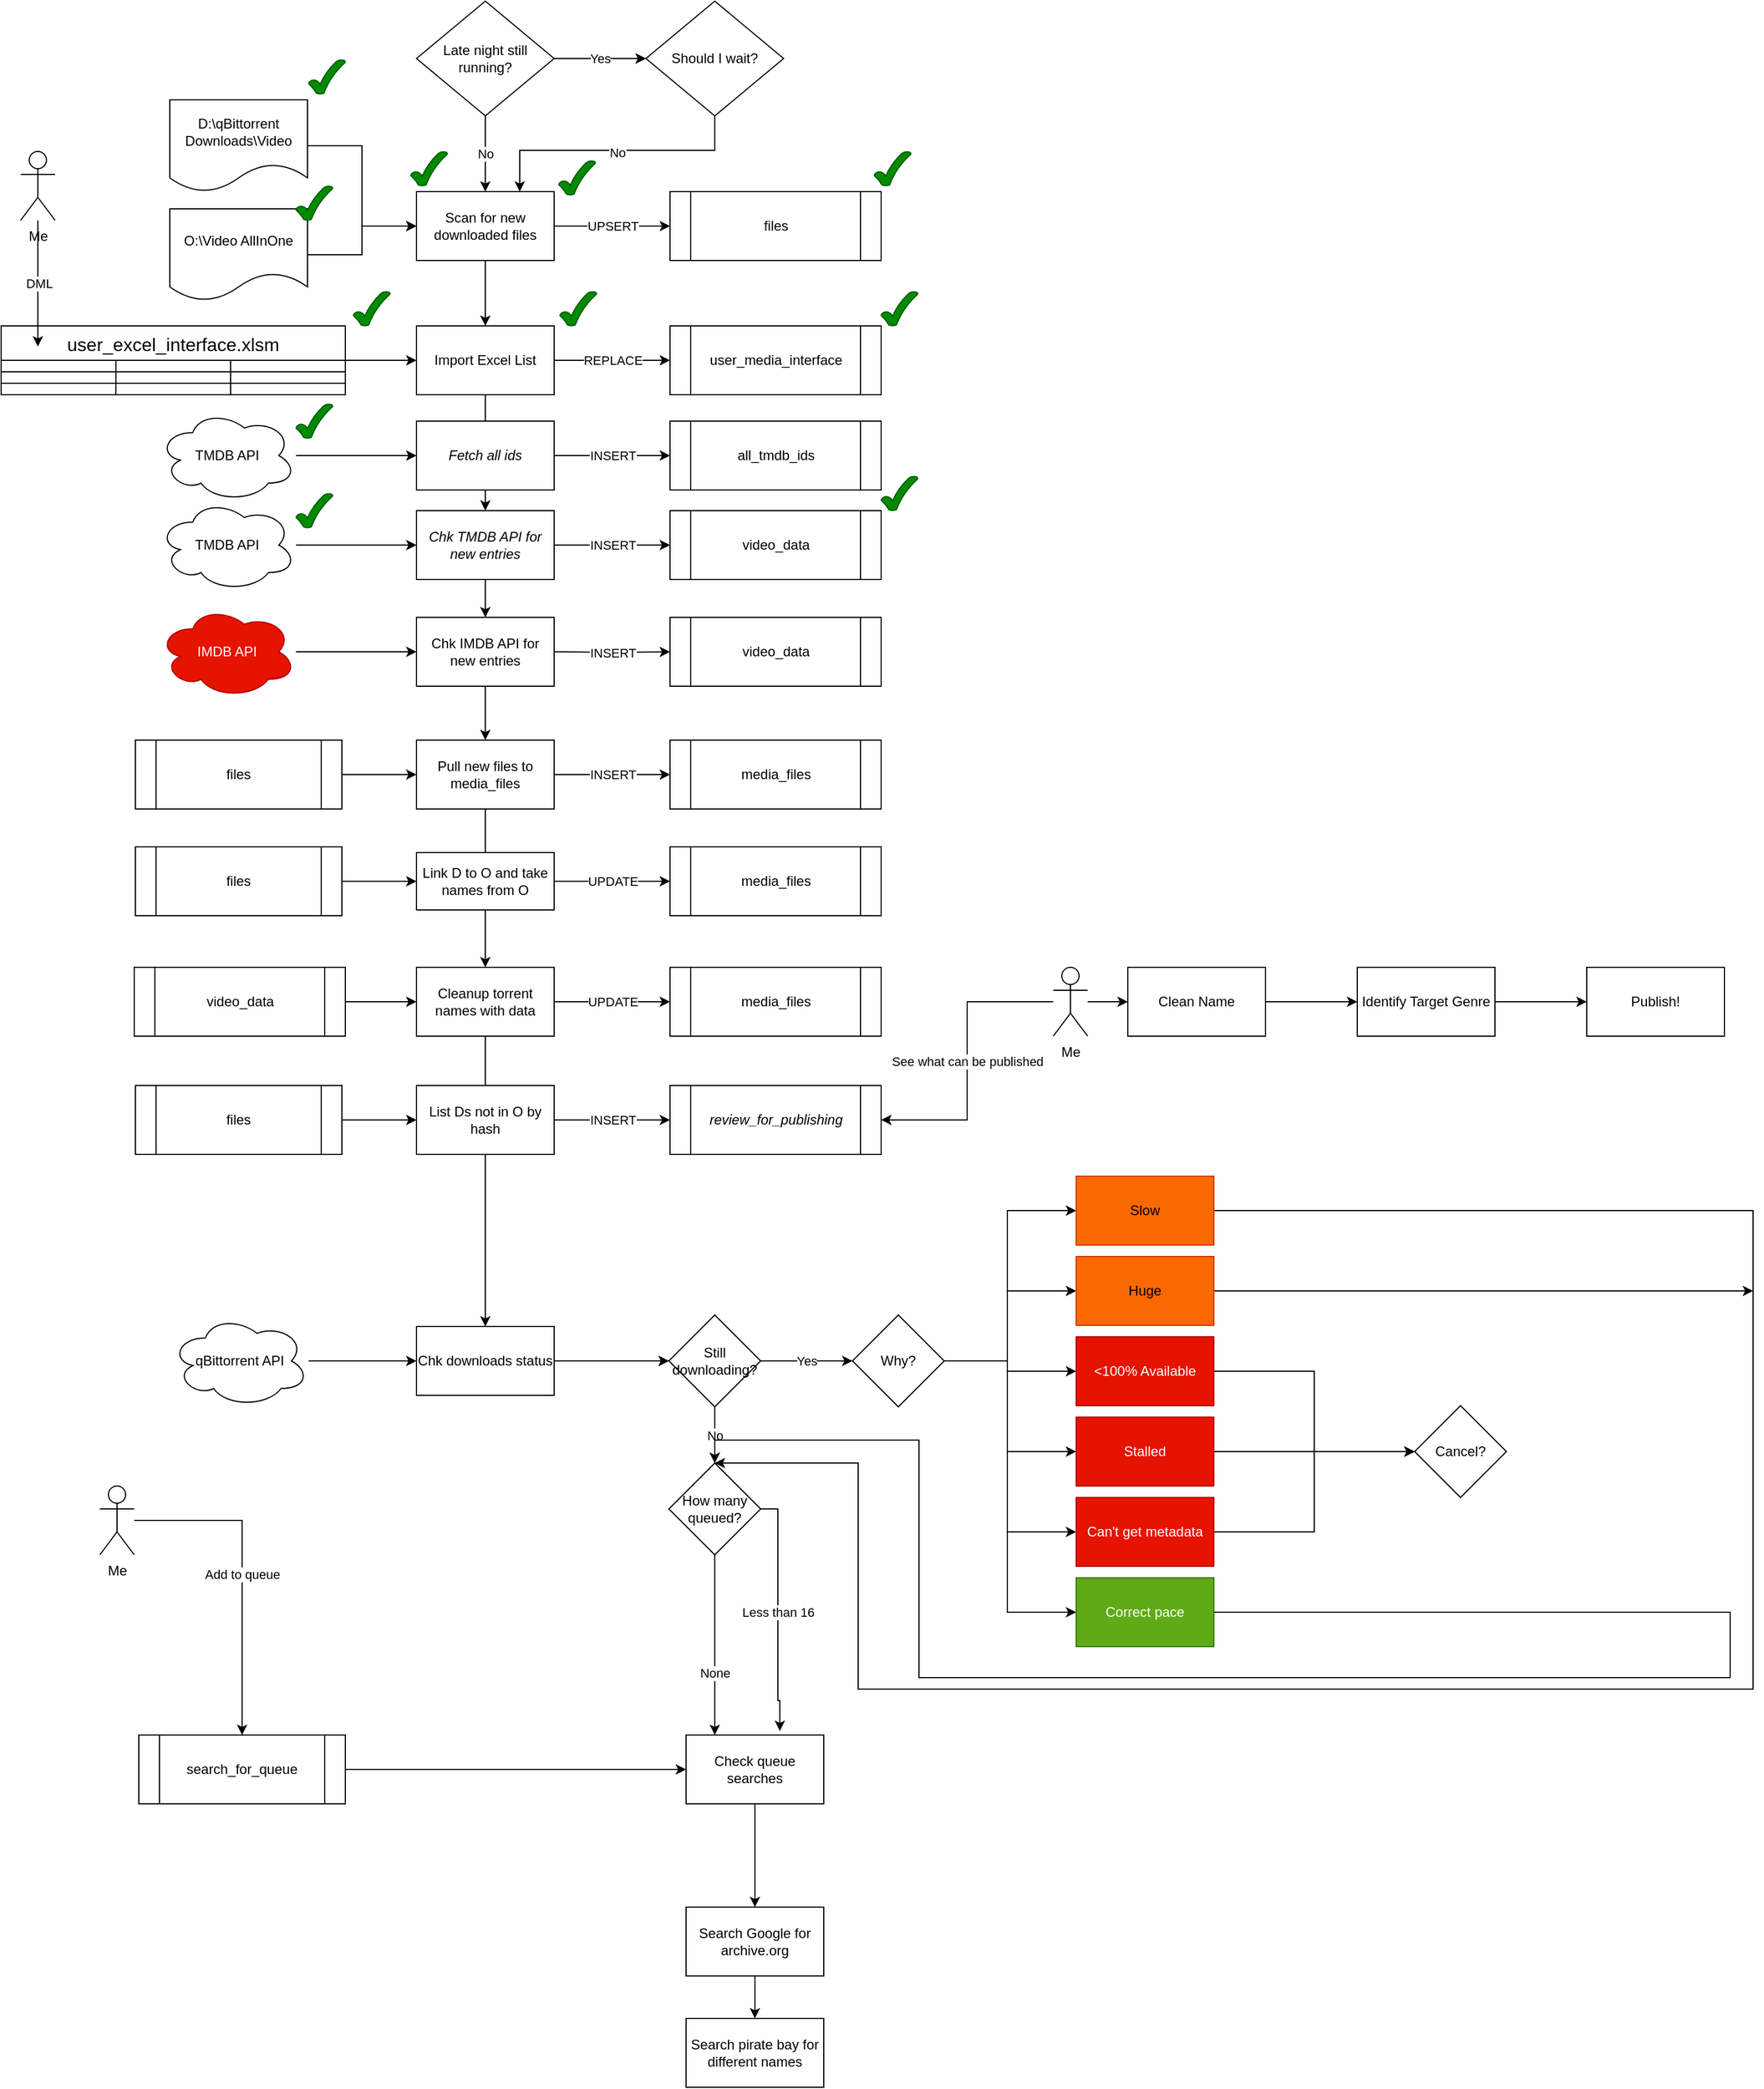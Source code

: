 <mxfile version="22.1.2" type="device" pages="3">
  <diagram id="vQOAEvg_pV3OeTKu6UQo" name="Early Morning">
    <mxGraphModel dx="1871" dy="1089" grid="1" gridSize="10" guides="1" tooltips="1" connect="1" arrows="1" fold="1" page="1" pageScale="1" pageWidth="850" pageHeight="1100" math="0" shadow="0">
      <root>
        <mxCell id="0" />
        <mxCell id="1" parent="0" />
        <mxCell id="pRlnWTaC3h9rh6URU6XM-3" value="" style="edgeStyle=orthogonalEdgeStyle;rounded=0;orthogonalLoop=1;jettySize=auto;html=1;" parent="1" source="pRlnWTaC3h9rh6URU6XM-1" target="pRlnWTaC3h9rh6URU6XM-2" edge="1">
          <mxGeometry relative="1" as="geometry" />
        </mxCell>
        <mxCell id="pRlnWTaC3h9rh6URU6XM-4" value="Yes" style="edgeStyle=orthogonalEdgeStyle;rounded=0;orthogonalLoop=1;jettySize=auto;html=1;" parent="1" source="pRlnWTaC3h9rh6URU6XM-1" target="pRlnWTaC3h9rh6URU6XM-2" edge="1">
          <mxGeometry relative="1" as="geometry" />
        </mxCell>
        <mxCell id="pRlnWTaC3h9rh6URU6XM-6" value="No" style="edgeStyle=orthogonalEdgeStyle;rounded=0;orthogonalLoop=1;jettySize=auto;html=1;" parent="1" source="pRlnWTaC3h9rh6URU6XM-1" target="pRlnWTaC3h9rh6URU6XM-5" edge="1">
          <mxGeometry relative="1" as="geometry" />
        </mxCell>
        <mxCell id="pRlnWTaC3h9rh6URU6XM-1" value="Late night still running?" style="rhombus;whiteSpace=wrap;html=1;" parent="1" vertex="1">
          <mxGeometry x="365" y="19" width="120" height="100" as="geometry" />
        </mxCell>
        <mxCell id="pRlnWTaC3h9rh6URU6XM-7" style="edgeStyle=orthogonalEdgeStyle;rounded=0;orthogonalLoop=1;jettySize=auto;html=1;exitX=0.5;exitY=1;exitDx=0;exitDy=0;entryX=0.75;entryY=0;entryDx=0;entryDy=0;" parent="1" source="pRlnWTaC3h9rh6URU6XM-2" target="pRlnWTaC3h9rh6URU6XM-5" edge="1">
          <mxGeometry relative="1" as="geometry">
            <mxPoint x="625" y="69" as="sourcePoint" />
            <mxPoint x="450" y="209" as="targetPoint" />
            <Array as="points">
              <mxPoint x="625" y="149" />
              <mxPoint x="455" y="149" />
            </Array>
          </mxGeometry>
        </mxCell>
        <mxCell id="pRlnWTaC3h9rh6URU6XM-8" value="No" style="edgeLabel;html=1;align=center;verticalAlign=middle;resizable=0;points=[];" parent="pRlnWTaC3h9rh6URU6XM-7" vertex="1" connectable="0">
          <mxGeometry x="-0.021" y="2" relative="1" as="geometry">
            <mxPoint as="offset" />
          </mxGeometry>
        </mxCell>
        <mxCell id="pRlnWTaC3h9rh6URU6XM-2" value="Should I wait?" style="rhombus;whiteSpace=wrap;html=1;" parent="1" vertex="1">
          <mxGeometry x="565" y="19" width="120" height="100" as="geometry" />
        </mxCell>
        <mxCell id="pRlnWTaC3h9rh6URU6XM-10" value="" style="edgeStyle=orthogonalEdgeStyle;rounded=0;orthogonalLoop=1;jettySize=auto;html=1;" parent="1" source="pRlnWTaC3h9rh6URU6XM-5" target="pRlnWTaC3h9rh6URU6XM-9" edge="1">
          <mxGeometry relative="1" as="geometry" />
        </mxCell>
        <mxCell id="pRlnWTaC3h9rh6URU6XM-12" value="UPSERT" style="edgeStyle=orthogonalEdgeStyle;rounded=0;orthogonalLoop=1;jettySize=auto;html=1;" parent="1" source="pRlnWTaC3h9rh6URU6XM-5" target="pRlnWTaC3h9rh6URU6XM-11" edge="1">
          <mxGeometry relative="1" as="geometry" />
        </mxCell>
        <mxCell id="pRlnWTaC3h9rh6URU6XM-5" value="Scan for new downloaded files" style="whiteSpace=wrap;html=1;" parent="1" vertex="1">
          <mxGeometry x="365" y="185" width="120" height="60" as="geometry" />
        </mxCell>
        <mxCell id="pRlnWTaC3h9rh6URU6XM-29" value="REPLACE" style="edgeStyle=orthogonalEdgeStyle;rounded=0;orthogonalLoop=1;jettySize=auto;html=1;entryX=0;entryY=0.5;entryDx=0;entryDy=0;" parent="1" source="pRlnWTaC3h9rh6URU6XM-9" target="pRlnWTaC3h9rh6URU6XM-28" edge="1">
          <mxGeometry x="0.01" relative="1" as="geometry">
            <mxPoint as="offset" />
          </mxGeometry>
        </mxCell>
        <mxCell id="hpwI5k3Sn_ClI1EV7RGM-8" value="" style="edgeStyle=orthogonalEdgeStyle;rounded=0;orthogonalLoop=1;jettySize=auto;html=1;" edge="1" parent="1" source="pRlnWTaC3h9rh6URU6XM-9" target="hpwI5k3Sn_ClI1EV7RGM-7">
          <mxGeometry relative="1" as="geometry" />
        </mxCell>
        <mxCell id="pRlnWTaC3h9rh6URU6XM-9" value="Import Excel List" style="whiteSpace=wrap;html=1;" parent="1" vertex="1">
          <mxGeometry x="365" y="302" width="120" height="60" as="geometry" />
        </mxCell>
        <mxCell id="pRlnWTaC3h9rh6URU6XM-11" value="files" style="shape=process;whiteSpace=wrap;html=1;backgroundOutline=1;" parent="1" vertex="1">
          <mxGeometry x="586" y="185" width="184" height="60" as="geometry" />
        </mxCell>
        <mxCell id="pRlnWTaC3h9rh6URU6XM-27" style="edgeStyle=orthogonalEdgeStyle;rounded=0;orthogonalLoop=1;jettySize=auto;html=1;entryX=0;entryY=0.5;entryDx=0;entryDy=0;" parent="1" source="pRlnWTaC3h9rh6URU6XM-13" target="pRlnWTaC3h9rh6URU6XM-9" edge="1">
          <mxGeometry relative="1" as="geometry" />
        </mxCell>
        <mxCell id="pRlnWTaC3h9rh6URU6XM-13" value="user_excel_interface.xlsm" style="shape=table;startSize=30;container=1;collapsible=0;childLayout=tableLayout;strokeColor=default;fontSize=16;" parent="1" vertex="1">
          <mxGeometry x="3" y="302" width="300" height="60" as="geometry" />
        </mxCell>
        <mxCell id="pRlnWTaC3h9rh6URU6XM-14" value="" style="shape=tableRow;horizontal=0;startSize=0;swimlaneHead=0;swimlaneBody=0;strokeColor=inherit;top=0;left=0;bottom=0;right=0;collapsible=0;dropTarget=0;fillColor=none;points=[[0,0.5],[1,0.5]];portConstraint=eastwest;fontSize=16;" parent="pRlnWTaC3h9rh6URU6XM-13" vertex="1">
          <mxGeometry y="30" width="300" height="10" as="geometry" />
        </mxCell>
        <mxCell id="pRlnWTaC3h9rh6URU6XM-15" value="" style="shape=partialRectangle;html=1;whiteSpace=wrap;connectable=0;strokeColor=inherit;overflow=hidden;fillColor=none;top=0;left=0;bottom=0;right=0;pointerEvents=1;fontSize=16;" parent="pRlnWTaC3h9rh6URU6XM-14" vertex="1">
          <mxGeometry width="100" height="10" as="geometry">
            <mxRectangle width="100" height="10" as="alternateBounds" />
          </mxGeometry>
        </mxCell>
        <mxCell id="pRlnWTaC3h9rh6URU6XM-16" value="" style="shape=partialRectangle;html=1;whiteSpace=wrap;connectable=0;strokeColor=inherit;overflow=hidden;fillColor=none;top=0;left=0;bottom=0;right=0;pointerEvents=1;fontSize=16;" parent="pRlnWTaC3h9rh6URU6XM-14" vertex="1">
          <mxGeometry x="100" width="100" height="10" as="geometry">
            <mxRectangle width="100" height="10" as="alternateBounds" />
          </mxGeometry>
        </mxCell>
        <mxCell id="pRlnWTaC3h9rh6URU6XM-17" value="" style="shape=partialRectangle;html=1;whiteSpace=wrap;connectable=0;strokeColor=inherit;overflow=hidden;fillColor=none;top=0;left=0;bottom=0;right=0;pointerEvents=1;fontSize=16;" parent="pRlnWTaC3h9rh6URU6XM-14" vertex="1">
          <mxGeometry x="200" width="100" height="10" as="geometry">
            <mxRectangle width="100" height="10" as="alternateBounds" />
          </mxGeometry>
        </mxCell>
        <mxCell id="pRlnWTaC3h9rh6URU6XM-18" value="" style="shape=tableRow;horizontal=0;startSize=0;swimlaneHead=0;swimlaneBody=0;strokeColor=inherit;top=0;left=0;bottom=0;right=0;collapsible=0;dropTarget=0;fillColor=none;points=[[0,0.5],[1,0.5]];portConstraint=eastwest;fontSize=16;" parent="pRlnWTaC3h9rh6URU6XM-13" vertex="1">
          <mxGeometry y="40" width="300" height="10" as="geometry" />
        </mxCell>
        <mxCell id="pRlnWTaC3h9rh6URU6XM-19" value="" style="shape=partialRectangle;html=1;whiteSpace=wrap;connectable=0;strokeColor=inherit;overflow=hidden;fillColor=none;top=0;left=0;bottom=0;right=0;pointerEvents=1;fontSize=16;" parent="pRlnWTaC3h9rh6URU6XM-18" vertex="1">
          <mxGeometry width="100" height="10" as="geometry">
            <mxRectangle width="100" height="10" as="alternateBounds" />
          </mxGeometry>
        </mxCell>
        <mxCell id="pRlnWTaC3h9rh6URU6XM-20" value="" style="shape=partialRectangle;html=1;whiteSpace=wrap;connectable=0;strokeColor=inherit;overflow=hidden;fillColor=none;top=0;left=0;bottom=0;right=0;pointerEvents=1;fontSize=16;" parent="pRlnWTaC3h9rh6URU6XM-18" vertex="1">
          <mxGeometry x="100" width="100" height="10" as="geometry">
            <mxRectangle width="100" height="10" as="alternateBounds" />
          </mxGeometry>
        </mxCell>
        <mxCell id="pRlnWTaC3h9rh6URU6XM-21" value="" style="shape=partialRectangle;html=1;whiteSpace=wrap;connectable=0;strokeColor=inherit;overflow=hidden;fillColor=none;top=0;left=0;bottom=0;right=0;pointerEvents=1;fontSize=16;" parent="pRlnWTaC3h9rh6URU6XM-18" vertex="1">
          <mxGeometry x="200" width="100" height="10" as="geometry">
            <mxRectangle width="100" height="10" as="alternateBounds" />
          </mxGeometry>
        </mxCell>
        <mxCell id="pRlnWTaC3h9rh6URU6XM-22" value="" style="shape=tableRow;horizontal=0;startSize=0;swimlaneHead=0;swimlaneBody=0;strokeColor=inherit;top=0;left=0;bottom=0;right=0;collapsible=0;dropTarget=0;fillColor=none;points=[[0,0.5],[1,0.5]];portConstraint=eastwest;fontSize=16;" parent="pRlnWTaC3h9rh6URU6XM-13" vertex="1">
          <mxGeometry y="50" width="300" height="10" as="geometry" />
        </mxCell>
        <mxCell id="pRlnWTaC3h9rh6URU6XM-23" value="" style="shape=partialRectangle;html=1;whiteSpace=wrap;connectable=0;strokeColor=inherit;overflow=hidden;fillColor=none;top=0;left=0;bottom=0;right=0;pointerEvents=1;fontSize=16;" parent="pRlnWTaC3h9rh6URU6XM-22" vertex="1">
          <mxGeometry width="100" height="10" as="geometry">
            <mxRectangle width="100" height="10" as="alternateBounds" />
          </mxGeometry>
        </mxCell>
        <mxCell id="pRlnWTaC3h9rh6URU6XM-24" value="" style="shape=partialRectangle;html=1;whiteSpace=wrap;connectable=0;strokeColor=inherit;overflow=hidden;fillColor=none;top=0;left=0;bottom=0;right=0;pointerEvents=1;fontSize=16;" parent="pRlnWTaC3h9rh6URU6XM-22" vertex="1">
          <mxGeometry x="100" width="100" height="10" as="geometry">
            <mxRectangle width="100" height="10" as="alternateBounds" />
          </mxGeometry>
        </mxCell>
        <mxCell id="pRlnWTaC3h9rh6URU6XM-25" value="" style="shape=partialRectangle;html=1;whiteSpace=wrap;connectable=0;strokeColor=inherit;overflow=hidden;fillColor=none;top=0;left=0;bottom=0;right=0;pointerEvents=1;fontSize=16;" parent="pRlnWTaC3h9rh6URU6XM-22" vertex="1">
          <mxGeometry x="200" width="100" height="10" as="geometry">
            <mxRectangle width="100" height="10" as="alternateBounds" />
          </mxGeometry>
        </mxCell>
        <mxCell id="pRlnWTaC3h9rh6URU6XM-28" value="user_media_interface" style="shape=process;whiteSpace=wrap;html=1;backgroundOutline=1;" parent="1" vertex="1">
          <mxGeometry x="586" y="302" width="184" height="60" as="geometry" />
        </mxCell>
        <mxCell id="hpwI5k3Sn_ClI1EV7RGM-5" style="edgeStyle=orthogonalEdgeStyle;rounded=0;orthogonalLoop=1;jettySize=auto;html=1;" edge="1" parent="1" source="hpwI5k3Sn_ClI1EV7RGM-3" target="pRlnWTaC3h9rh6URU6XM-5">
          <mxGeometry relative="1" as="geometry" />
        </mxCell>
        <mxCell id="hpwI5k3Sn_ClI1EV7RGM-3" value="D:\qBittorrent Downloads\Video" style="shape=document;whiteSpace=wrap;html=1;boundedLbl=1;" vertex="1" parent="1">
          <mxGeometry x="150" y="105" width="120" height="80" as="geometry" />
        </mxCell>
        <mxCell id="hpwI5k3Sn_ClI1EV7RGM-21" style="edgeStyle=orthogonalEdgeStyle;rounded=0;orthogonalLoop=1;jettySize=auto;html=1;entryX=0;entryY=0.5;entryDx=0;entryDy=0;" edge="1" parent="1" source="hpwI5k3Sn_ClI1EV7RGM-6" target="pRlnWTaC3h9rh6URU6XM-5">
          <mxGeometry relative="1" as="geometry" />
        </mxCell>
        <mxCell id="hpwI5k3Sn_ClI1EV7RGM-6" value="O:\Video AllInOne" style="shape=document;whiteSpace=wrap;html=1;boundedLbl=1;" vertex="1" parent="1">
          <mxGeometry x="150" y="200" width="120" height="80" as="geometry" />
        </mxCell>
        <mxCell id="hpwI5k3Sn_ClI1EV7RGM-10" value="INSERT" style="edgeStyle=orthogonalEdgeStyle;rounded=0;orthogonalLoop=1;jettySize=auto;html=1;" edge="1" parent="1" source="hpwI5k3Sn_ClI1EV7RGM-7" target="hpwI5k3Sn_ClI1EV7RGM-9">
          <mxGeometry relative="1" as="geometry" />
        </mxCell>
        <mxCell id="6wlDSMaCos8h1y0onL4E-1" value="" style="edgeStyle=orthogonalEdgeStyle;rounded=0;orthogonalLoop=1;jettySize=auto;html=1;" edge="1" parent="1" source="hpwI5k3Sn_ClI1EV7RGM-7" target="CZswRZM-3YOw2H6hjbji-1">
          <mxGeometry relative="1" as="geometry" />
        </mxCell>
        <mxCell id="hpwI5k3Sn_ClI1EV7RGM-7" value="Chk TMDB API for new entries" style="whiteSpace=wrap;html=1;fontStyle=2" vertex="1" parent="1">
          <mxGeometry x="365" y="463" width="120" height="60" as="geometry" />
        </mxCell>
        <mxCell id="hpwI5k3Sn_ClI1EV7RGM-9" value="video_data" style="shape=process;whiteSpace=wrap;html=1;backgroundOutline=1;" vertex="1" parent="1">
          <mxGeometry x="586" y="463" width="184" height="60" as="geometry" />
        </mxCell>
        <mxCell id="hpwI5k3Sn_ClI1EV7RGM-12" style="edgeStyle=orthogonalEdgeStyle;rounded=0;orthogonalLoop=1;jettySize=auto;html=1;" edge="1" parent="1" source="hpwI5k3Sn_ClI1EV7RGM-11" target="hpwI5k3Sn_ClI1EV7RGM-7">
          <mxGeometry relative="1" as="geometry" />
        </mxCell>
        <mxCell id="hpwI5k3Sn_ClI1EV7RGM-11" value="TMDB API" style="ellipse;shape=cloud;whiteSpace=wrap;html=1;" vertex="1" parent="1">
          <mxGeometry x="140" y="453" width="120" height="80" as="geometry" />
        </mxCell>
        <mxCell id="hpwI5k3Sn_ClI1EV7RGM-13" value="" style="verticalLabelPosition=bottom;verticalAlign=top;html=1;shape=mxgraph.basic.tick;fillColor=#008a00;fontColor=#ffffff;strokeColor=#005700;" vertex="1" parent="1">
          <mxGeometry x="260" y="448" width="32" height="30" as="geometry" />
        </mxCell>
        <mxCell id="hpwI5k3Sn_ClI1EV7RGM-16" value="" style="verticalLabelPosition=bottom;verticalAlign=top;html=1;shape=mxgraph.basic.tick;fillColor=#008a00;fontColor=#ffffff;strokeColor=#005700;" vertex="1" parent="1">
          <mxGeometry x="310" y="272" width="32" height="30" as="geometry" />
        </mxCell>
        <mxCell id="hpwI5k3Sn_ClI1EV7RGM-17" value="" style="verticalLabelPosition=bottom;verticalAlign=top;html=1;shape=mxgraph.basic.tick;fillColor=#008a00;fontColor=#ffffff;strokeColor=#005700;" vertex="1" parent="1">
          <mxGeometry x="360" y="150" width="32" height="30" as="geometry" />
        </mxCell>
        <mxCell id="hpwI5k3Sn_ClI1EV7RGM-18" value="" style="verticalLabelPosition=bottom;verticalAlign=top;html=1;shape=mxgraph.basic.tick;fillColor=#008a00;fontColor=#ffffff;strokeColor=#005700;" vertex="1" parent="1">
          <mxGeometry x="764" y="150" width="32" height="30" as="geometry" />
        </mxCell>
        <mxCell id="hpwI5k3Sn_ClI1EV7RGM-19" value="" style="verticalLabelPosition=bottom;verticalAlign=top;html=1;shape=mxgraph.basic.tick;fillColor=#008a00;fontColor=#ffffff;strokeColor=#005700;" vertex="1" parent="1">
          <mxGeometry x="770" y="272" width="32" height="30" as="geometry" />
        </mxCell>
        <mxCell id="hpwI5k3Sn_ClI1EV7RGM-20" value="" style="verticalLabelPosition=bottom;verticalAlign=top;html=1;shape=mxgraph.basic.tick;fillColor=#008a00;fontColor=#ffffff;strokeColor=#005700;" vertex="1" parent="1">
          <mxGeometry x="770" y="433" width="32" height="30" as="geometry" />
        </mxCell>
        <mxCell id="hpwI5k3Sn_ClI1EV7RGM-22" value="" style="verticalLabelPosition=bottom;verticalAlign=top;html=1;shape=mxgraph.basic.tick;fillColor=#008a00;fontColor=#ffffff;strokeColor=#005700;" vertex="1" parent="1">
          <mxGeometry x="490" y="272" width="32" height="30" as="geometry" />
        </mxCell>
        <mxCell id="hpwI5k3Sn_ClI1EV7RGM-23" value="" style="verticalLabelPosition=bottom;verticalAlign=top;html=1;shape=mxgraph.basic.tick;fillColor=#008a00;fontColor=#ffffff;strokeColor=#005700;" vertex="1" parent="1">
          <mxGeometry x="489" y="158" width="32" height="30" as="geometry" />
        </mxCell>
        <mxCell id="hpwI5k3Sn_ClI1EV7RGM-25" value="DML" style="edgeStyle=orthogonalEdgeStyle;rounded=0;orthogonalLoop=1;jettySize=auto;html=1;" edge="1" parent="1" source="hpwI5k3Sn_ClI1EV7RGM-24">
          <mxGeometry relative="1" as="geometry">
            <mxPoint x="35" y="320" as="targetPoint" />
          </mxGeometry>
        </mxCell>
        <mxCell id="hpwI5k3Sn_ClI1EV7RGM-24" value="Me" style="shape=umlActor;verticalLabelPosition=bottom;verticalAlign=top;html=1;outlineConnect=0;" vertex="1" parent="1">
          <mxGeometry x="20" y="150" width="30" height="60" as="geometry" />
        </mxCell>
        <mxCell id="hpwI5k3Sn_ClI1EV7RGM-27" value="" style="verticalLabelPosition=bottom;verticalAlign=top;html=1;shape=mxgraph.basic.tick;fillColor=#008a00;fontColor=#ffffff;strokeColor=#005700;" vertex="1" parent="1">
          <mxGeometry x="271" y="70" width="32" height="30" as="geometry" />
        </mxCell>
        <mxCell id="hpwI5k3Sn_ClI1EV7RGM-28" value="" style="verticalLabelPosition=bottom;verticalAlign=top;html=1;shape=mxgraph.basic.tick;fillColor=#008a00;fontColor=#ffffff;strokeColor=#005700;" vertex="1" parent="1">
          <mxGeometry x="260" y="180" width="32" height="30" as="geometry" />
        </mxCell>
        <mxCell id="CZswRZM-3YOw2H6hjbji-8" value="" style="edgeStyle=orthogonalEdgeStyle;rounded=0;orthogonalLoop=1;jettySize=auto;html=1;entryX=0.5;entryY=0;entryDx=0;entryDy=0;" edge="1" parent="1" source="CZswRZM-3YOw2H6hjbji-1" target="CZswRZM-3YOw2H6hjbji-9">
          <mxGeometry relative="1" as="geometry" />
        </mxCell>
        <mxCell id="CZswRZM-3YOw2H6hjbji-1" value="Chk IMDB API for new entries" style="whiteSpace=wrap;html=1;" vertex="1" parent="1">
          <mxGeometry x="365" y="556" width="120" height="60" as="geometry" />
        </mxCell>
        <mxCell id="CZswRZM-3YOw2H6hjbji-7" value="UPDATE" style="edgeStyle=orthogonalEdgeStyle;rounded=0;orthogonalLoop=1;jettySize=auto;html=1;" edge="1" parent="1" source="CZswRZM-3YOw2H6hjbji-3" target="CZswRZM-3YOw2H6hjbji-6">
          <mxGeometry relative="1" as="geometry" />
        </mxCell>
        <mxCell id="CZswRZM-3YOw2H6hjbji-27" value="" style="edgeStyle=orthogonalEdgeStyle;rounded=0;orthogonalLoop=1;jettySize=auto;html=1;" edge="1" parent="1" source="CZswRZM-3YOw2H6hjbji-3" target="CZswRZM-3YOw2H6hjbji-25">
          <mxGeometry relative="1" as="geometry" />
        </mxCell>
        <mxCell id="CZswRZM-3YOw2H6hjbji-3" value="Cleanup torrent names with data" style="whiteSpace=wrap;html=1;" vertex="1" parent="1">
          <mxGeometry x="365" y="861" width="120" height="60" as="geometry" />
        </mxCell>
        <mxCell id="CZswRZM-3YOw2H6hjbji-5" value="" style="edgeStyle=orthogonalEdgeStyle;rounded=0;orthogonalLoop=1;jettySize=auto;html=1;" edge="1" parent="1" source="CZswRZM-3YOw2H6hjbji-4" target="CZswRZM-3YOw2H6hjbji-3">
          <mxGeometry relative="1" as="geometry" />
        </mxCell>
        <mxCell id="CZswRZM-3YOw2H6hjbji-4" value="video_data" style="shape=process;whiteSpace=wrap;html=1;backgroundOutline=1;" vertex="1" parent="1">
          <mxGeometry x="119" y="861" width="184" height="60" as="geometry" />
        </mxCell>
        <mxCell id="CZswRZM-3YOw2H6hjbji-6" value="media_files" style="shape=process;whiteSpace=wrap;html=1;backgroundOutline=1;" vertex="1" parent="1">
          <mxGeometry x="586" y="861" width="184" height="60" as="geometry" />
        </mxCell>
        <mxCell id="CZswRZM-3YOw2H6hjbji-13" value="INSERT" style="edgeStyle=orthogonalEdgeStyle;rounded=0;orthogonalLoop=1;jettySize=auto;html=1;" edge="1" parent="1" source="CZswRZM-3YOw2H6hjbji-9" target="CZswRZM-3YOw2H6hjbji-12">
          <mxGeometry relative="1" as="geometry" />
        </mxCell>
        <mxCell id="CZswRZM-3YOw2H6hjbji-14" value="" style="edgeStyle=orthogonalEdgeStyle;rounded=0;orthogonalLoop=1;jettySize=auto;html=1;" edge="1" parent="1" source="CZswRZM-3YOw2H6hjbji-9" target="CZswRZM-3YOw2H6hjbji-3">
          <mxGeometry relative="1" as="geometry" />
        </mxCell>
        <mxCell id="CZswRZM-3YOw2H6hjbji-9" value="Pull new files to media_files" style="rounded=0;whiteSpace=wrap;html=1;" vertex="1" parent="1">
          <mxGeometry x="365" y="663" width="120" height="60" as="geometry" />
        </mxCell>
        <mxCell id="CZswRZM-3YOw2H6hjbji-11" value="" style="edgeStyle=orthogonalEdgeStyle;rounded=0;orthogonalLoop=1;jettySize=auto;html=1;" edge="1" parent="1" source="CZswRZM-3YOw2H6hjbji-10" target="CZswRZM-3YOw2H6hjbji-9">
          <mxGeometry relative="1" as="geometry" />
        </mxCell>
        <mxCell id="CZswRZM-3YOw2H6hjbji-10" value="files" style="shape=process;whiteSpace=wrap;html=1;backgroundOutline=1;" vertex="1" parent="1">
          <mxGeometry x="120" y="663" width="180" height="60" as="geometry" />
        </mxCell>
        <mxCell id="CZswRZM-3YOw2H6hjbji-12" value="media_files" style="shape=process;whiteSpace=wrap;html=1;backgroundOutline=1;" vertex="1" parent="1">
          <mxGeometry x="586" y="663" width="184" height="60" as="geometry" />
        </mxCell>
        <mxCell id="CZswRZM-3YOw2H6hjbji-19" value="UPDATE" style="edgeStyle=orthogonalEdgeStyle;rounded=0;orthogonalLoop=1;jettySize=auto;html=1;" edge="1" parent="1" source="CZswRZM-3YOw2H6hjbji-15" target="CZswRZM-3YOw2H6hjbji-18">
          <mxGeometry relative="1" as="geometry" />
        </mxCell>
        <mxCell id="CZswRZM-3YOw2H6hjbji-15" value="Link D to O and take names from O" style="rounded=0;whiteSpace=wrap;html=1;" vertex="1" parent="1">
          <mxGeometry x="365" y="761" width="120" height="50" as="geometry" />
        </mxCell>
        <mxCell id="CZswRZM-3YOw2H6hjbji-17" value="" style="edgeStyle=orthogonalEdgeStyle;rounded=0;orthogonalLoop=1;jettySize=auto;html=1;" edge="1" parent="1" source="CZswRZM-3YOw2H6hjbji-16" target="CZswRZM-3YOw2H6hjbji-15">
          <mxGeometry relative="1" as="geometry" />
        </mxCell>
        <mxCell id="CZswRZM-3YOw2H6hjbji-16" value="files" style="shape=process;whiteSpace=wrap;html=1;backgroundOutline=1;" vertex="1" parent="1">
          <mxGeometry x="120" y="756" width="180" height="60" as="geometry" />
        </mxCell>
        <mxCell id="CZswRZM-3YOw2H6hjbji-18" value="media_files" style="shape=process;whiteSpace=wrap;html=1;backgroundOutline=1;" vertex="1" parent="1">
          <mxGeometry x="586" y="756" width="184" height="60" as="geometry" />
        </mxCell>
        <mxCell id="CZswRZM-3YOw2H6hjbji-20" value="INSERT" style="edgeStyle=orthogonalEdgeStyle;rounded=0;orthogonalLoop=1;jettySize=auto;html=1;" edge="1" target="CZswRZM-3YOw2H6hjbji-21" parent="1">
          <mxGeometry relative="1" as="geometry">
            <mxPoint x="485" y="586" as="sourcePoint" />
          </mxGeometry>
        </mxCell>
        <mxCell id="CZswRZM-3YOw2H6hjbji-21" value="video_data" style="shape=process;whiteSpace=wrap;html=1;backgroundOutline=1;" vertex="1" parent="1">
          <mxGeometry x="586" y="556" width="184" height="60" as="geometry" />
        </mxCell>
        <mxCell id="CZswRZM-3YOw2H6hjbji-22" style="edgeStyle=orthogonalEdgeStyle;rounded=0;orthogonalLoop=1;jettySize=auto;html=1;" edge="1" source="CZswRZM-3YOw2H6hjbji-23" parent="1">
          <mxGeometry relative="1" as="geometry">
            <mxPoint x="365" y="586" as="targetPoint" />
          </mxGeometry>
        </mxCell>
        <mxCell id="CZswRZM-3YOw2H6hjbji-23" value="IMDB API" style="ellipse;shape=cloud;whiteSpace=wrap;html=1;fillColor=#e51400;fontColor=#ffffff;strokeColor=#B20000;" vertex="1" parent="1">
          <mxGeometry x="140" y="546" width="120" height="80" as="geometry" />
        </mxCell>
        <mxCell id="CZswRZM-3YOw2H6hjbji-26" value="" style="edgeStyle=orthogonalEdgeStyle;rounded=0;orthogonalLoop=1;jettySize=auto;html=1;" edge="1" parent="1" source="CZswRZM-3YOw2H6hjbji-24" target="CZswRZM-3YOw2H6hjbji-25">
          <mxGeometry relative="1" as="geometry" />
        </mxCell>
        <mxCell id="CZswRZM-3YOw2H6hjbji-24" value="qBittorrent API" style="ellipse;shape=cloud;whiteSpace=wrap;html=1;" vertex="1" parent="1">
          <mxGeometry x="151" y="1164" width="120" height="80" as="geometry" />
        </mxCell>
        <mxCell id="1Dfc4w6XBSOZAnMc_fKf-2" value="" style="edgeStyle=orthogonalEdgeStyle;rounded=0;orthogonalLoop=1;jettySize=auto;html=1;" edge="1" parent="1" source="CZswRZM-3YOw2H6hjbji-25" target="1Dfc4w6XBSOZAnMc_fKf-1">
          <mxGeometry relative="1" as="geometry" />
        </mxCell>
        <mxCell id="1Dfc4w6XBSOZAnMc_fKf-22" value="" style="edgeStyle=orthogonalEdgeStyle;rounded=0;orthogonalLoop=1;jettySize=auto;html=1;" edge="1" parent="1" source="CZswRZM-3YOw2H6hjbji-25" target="1Dfc4w6XBSOZAnMc_fKf-1">
          <mxGeometry relative="1" as="geometry" />
        </mxCell>
        <mxCell id="CZswRZM-3YOw2H6hjbji-25" value="Chk downloads status" style="whiteSpace=wrap;html=1;" vertex="1" parent="1">
          <mxGeometry x="365" y="1174" width="120" height="60" as="geometry" />
        </mxCell>
        <mxCell id="CZswRZM-3YOw2H6hjbji-34" value="INSERT" style="edgeStyle=orthogonalEdgeStyle;rounded=0;orthogonalLoop=1;jettySize=auto;html=1;" edge="1" source="CZswRZM-3YOw2H6hjbji-35" target="CZswRZM-3YOw2H6hjbji-38" parent="1">
          <mxGeometry relative="1" as="geometry" />
        </mxCell>
        <mxCell id="CZswRZM-3YOw2H6hjbji-35" value="List Ds not in O by hash" style="rounded=0;whiteSpace=wrap;html=1;" vertex="1" parent="1">
          <mxGeometry x="365" y="964" width="120" height="60" as="geometry" />
        </mxCell>
        <mxCell id="CZswRZM-3YOw2H6hjbji-36" value="" style="edgeStyle=orthogonalEdgeStyle;rounded=0;orthogonalLoop=1;jettySize=auto;html=1;" edge="1" source="CZswRZM-3YOw2H6hjbji-37" target="CZswRZM-3YOw2H6hjbji-35" parent="1">
          <mxGeometry relative="1" as="geometry" />
        </mxCell>
        <mxCell id="CZswRZM-3YOw2H6hjbji-37" value="files" style="shape=process;whiteSpace=wrap;html=1;backgroundOutline=1;" vertex="1" parent="1">
          <mxGeometry x="120" y="964" width="180" height="60" as="geometry" />
        </mxCell>
        <mxCell id="CZswRZM-3YOw2H6hjbji-38" value="review_for_publishing" style="shape=process;whiteSpace=wrap;html=1;backgroundOutline=1;fontStyle=2" vertex="1" parent="1">
          <mxGeometry x="586" y="964" width="184" height="60" as="geometry" />
        </mxCell>
        <mxCell id="1Dfc4w6XBSOZAnMc_fKf-4" value="Yes" style="edgeStyle=orthogonalEdgeStyle;rounded=0;orthogonalLoop=1;jettySize=auto;html=1;" edge="1" parent="1" source="1Dfc4w6XBSOZAnMc_fKf-1" target="1Dfc4w6XBSOZAnMc_fKf-3">
          <mxGeometry relative="1" as="geometry" />
        </mxCell>
        <mxCell id="1Dfc4w6XBSOZAnMc_fKf-49" value="No" style="edgeStyle=orthogonalEdgeStyle;rounded=0;orthogonalLoop=1;jettySize=auto;html=1;exitX=0.5;exitY=1;exitDx=0;exitDy=0;entryX=0.5;entryY=0;entryDx=0;entryDy=0;" edge="1" parent="1" source="1Dfc4w6XBSOZAnMc_fKf-1" target="1Dfc4w6XBSOZAnMc_fKf-23">
          <mxGeometry relative="1" as="geometry" />
        </mxCell>
        <mxCell id="1Dfc4w6XBSOZAnMc_fKf-1" value="Still downloading?" style="rhombus;whiteSpace=wrap;html=1;" vertex="1" parent="1">
          <mxGeometry x="585" y="1164" width="80" height="80" as="geometry" />
        </mxCell>
        <mxCell id="1Dfc4w6XBSOZAnMc_fKf-6" value="" style="edgeStyle=orthogonalEdgeStyle;rounded=0;orthogonalLoop=1;jettySize=auto;html=1;" edge="1" parent="1" source="1Dfc4w6XBSOZAnMc_fKf-3" target="1Dfc4w6XBSOZAnMc_fKf-5">
          <mxGeometry relative="1" as="geometry">
            <Array as="points">
              <mxPoint x="880" y="1204" />
              <mxPoint x="880" y="1073" />
            </Array>
          </mxGeometry>
        </mxCell>
        <mxCell id="1Dfc4w6XBSOZAnMc_fKf-9" style="edgeStyle=orthogonalEdgeStyle;rounded=0;orthogonalLoop=1;jettySize=auto;html=1;exitX=1;exitY=0.5;exitDx=0;exitDy=0;entryX=0;entryY=0.5;entryDx=0;entryDy=0;" edge="1" parent="1" source="1Dfc4w6XBSOZAnMc_fKf-3" target="1Dfc4w6XBSOZAnMc_fKf-7">
          <mxGeometry relative="1" as="geometry">
            <Array as="points">
              <mxPoint x="880" y="1204" />
              <mxPoint x="880" y="1143" />
            </Array>
          </mxGeometry>
        </mxCell>
        <mxCell id="1Dfc4w6XBSOZAnMc_fKf-10" style="edgeStyle=orthogonalEdgeStyle;rounded=0;orthogonalLoop=1;jettySize=auto;html=1;exitX=1;exitY=0.5;exitDx=0;exitDy=0;entryX=0;entryY=0.5;entryDx=0;entryDy=0;" edge="1" parent="1" source="1Dfc4w6XBSOZAnMc_fKf-3" target="1Dfc4w6XBSOZAnMc_fKf-8">
          <mxGeometry relative="1" as="geometry">
            <Array as="points">
              <mxPoint x="880" y="1204" />
              <mxPoint x="880" y="1213" />
            </Array>
          </mxGeometry>
        </mxCell>
        <mxCell id="1Dfc4w6XBSOZAnMc_fKf-12" style="edgeStyle=orthogonalEdgeStyle;rounded=0;orthogonalLoop=1;jettySize=auto;html=1;exitX=1;exitY=0.5;exitDx=0;exitDy=0;entryX=0;entryY=0.5;entryDx=0;entryDy=0;" edge="1" parent="1" source="1Dfc4w6XBSOZAnMc_fKf-3" target="1Dfc4w6XBSOZAnMc_fKf-11">
          <mxGeometry relative="1" as="geometry">
            <Array as="points">
              <mxPoint x="880" y="1204" />
              <mxPoint x="880" y="1283" />
            </Array>
          </mxGeometry>
        </mxCell>
        <mxCell id="1Dfc4w6XBSOZAnMc_fKf-14" style="edgeStyle=orthogonalEdgeStyle;rounded=0;orthogonalLoop=1;jettySize=auto;html=1;entryX=0;entryY=0.5;entryDx=0;entryDy=0;" edge="1" parent="1" source="1Dfc4w6XBSOZAnMc_fKf-3" target="1Dfc4w6XBSOZAnMc_fKf-13">
          <mxGeometry relative="1" as="geometry">
            <Array as="points">
              <mxPoint x="880" y="1204" />
              <mxPoint x="880" y="1353" />
            </Array>
          </mxGeometry>
        </mxCell>
        <mxCell id="1Dfc4w6XBSOZAnMc_fKf-21" style="edgeStyle=orthogonalEdgeStyle;rounded=0;orthogonalLoop=1;jettySize=auto;html=1;exitX=1;exitY=0.5;exitDx=0;exitDy=0;entryX=0;entryY=0.5;entryDx=0;entryDy=0;" edge="1" parent="1" source="1Dfc4w6XBSOZAnMc_fKf-3" target="1Dfc4w6XBSOZAnMc_fKf-20">
          <mxGeometry relative="1" as="geometry">
            <Array as="points">
              <mxPoint x="880" y="1204" />
              <mxPoint x="880" y="1423" />
            </Array>
          </mxGeometry>
        </mxCell>
        <mxCell id="1Dfc4w6XBSOZAnMc_fKf-3" value="Why?" style="rhombus;whiteSpace=wrap;html=1;" vertex="1" parent="1">
          <mxGeometry x="745" y="1164" width="80" height="80" as="geometry" />
        </mxCell>
        <mxCell id="1Dfc4w6XBSOZAnMc_fKf-61" style="edgeStyle=orthogonalEdgeStyle;rounded=0;orthogonalLoop=1;jettySize=auto;html=1;entryX=0.5;entryY=0;entryDx=0;entryDy=0;" edge="1" parent="1" source="1Dfc4w6XBSOZAnMc_fKf-5" target="1Dfc4w6XBSOZAnMc_fKf-23">
          <mxGeometry relative="1" as="geometry">
            <Array as="points">
              <mxPoint x="1530" y="1073" />
              <mxPoint x="1530" y="1490" />
              <mxPoint x="750" y="1490" />
              <mxPoint x="750" y="1293" />
            </Array>
          </mxGeometry>
        </mxCell>
        <mxCell id="1Dfc4w6XBSOZAnMc_fKf-5" value="Slow" style="whiteSpace=wrap;html=1;fillColor=#fa6800;fontColor=#000000;strokeColor=#C73500;" vertex="1" parent="1">
          <mxGeometry x="940" y="1043" width="120" height="60" as="geometry" />
        </mxCell>
        <mxCell id="1Dfc4w6XBSOZAnMc_fKf-62" style="edgeStyle=orthogonalEdgeStyle;rounded=0;orthogonalLoop=1;jettySize=auto;html=1;" edge="1" parent="1" source="1Dfc4w6XBSOZAnMc_fKf-7">
          <mxGeometry relative="1" as="geometry">
            <mxPoint x="1530" y="1143" as="targetPoint" />
          </mxGeometry>
        </mxCell>
        <mxCell id="1Dfc4w6XBSOZAnMc_fKf-7" value="Huge" style="whiteSpace=wrap;html=1;fillColor=#fa6800;fontColor=#000000;strokeColor=#C73500;" vertex="1" parent="1">
          <mxGeometry x="940" y="1113" width="120" height="60" as="geometry" />
        </mxCell>
        <mxCell id="1Dfc4w6XBSOZAnMc_fKf-58" value="" style="edgeStyle=orthogonalEdgeStyle;rounded=0;orthogonalLoop=1;jettySize=auto;html=1;" edge="1" parent="1" source="1Dfc4w6XBSOZAnMc_fKf-8" target="1Dfc4w6XBSOZAnMc_fKf-57">
          <mxGeometry relative="1" as="geometry" />
        </mxCell>
        <mxCell id="1Dfc4w6XBSOZAnMc_fKf-8" value="&amp;lt;100% Available" style="whiteSpace=wrap;html=1;fillColor=#e51400;fontColor=#ffffff;strokeColor=#B20000;" vertex="1" parent="1">
          <mxGeometry x="940" y="1183" width="120" height="60" as="geometry" />
        </mxCell>
        <mxCell id="1Dfc4w6XBSOZAnMc_fKf-59" style="edgeStyle=orthogonalEdgeStyle;rounded=0;orthogonalLoop=1;jettySize=auto;html=1;entryX=0;entryY=0.5;entryDx=0;entryDy=0;" edge="1" parent="1" source="1Dfc4w6XBSOZAnMc_fKf-11" target="1Dfc4w6XBSOZAnMc_fKf-57">
          <mxGeometry relative="1" as="geometry" />
        </mxCell>
        <mxCell id="1Dfc4w6XBSOZAnMc_fKf-11" value="Stalled" style="whiteSpace=wrap;html=1;fillColor=#e51400;fontColor=#ffffff;strokeColor=#B20000;" vertex="1" parent="1">
          <mxGeometry x="940" y="1253" width="120" height="60" as="geometry" />
        </mxCell>
        <mxCell id="1Dfc4w6XBSOZAnMc_fKf-60" style="edgeStyle=orthogonalEdgeStyle;rounded=0;orthogonalLoop=1;jettySize=auto;html=1;exitX=1;exitY=0.5;exitDx=0;exitDy=0;entryX=0;entryY=0.5;entryDx=0;entryDy=0;" edge="1" parent="1" source="1Dfc4w6XBSOZAnMc_fKf-13" target="1Dfc4w6XBSOZAnMc_fKf-57">
          <mxGeometry relative="1" as="geometry" />
        </mxCell>
        <mxCell id="1Dfc4w6XBSOZAnMc_fKf-13" value="Can&#39;t get metadata" style="whiteSpace=wrap;html=1;fillColor=#e51400;fontColor=#ffffff;strokeColor=#B20000;" vertex="1" parent="1">
          <mxGeometry x="940" y="1323" width="120" height="60" as="geometry" />
        </mxCell>
        <mxCell id="1Dfc4w6XBSOZAnMc_fKf-50" style="edgeStyle=orthogonalEdgeStyle;rounded=0;orthogonalLoop=1;jettySize=auto;html=1;entryX=0.5;entryY=0;entryDx=0;entryDy=0;" edge="1" parent="1" source="1Dfc4w6XBSOZAnMc_fKf-20" target="1Dfc4w6XBSOZAnMc_fKf-23">
          <mxGeometry relative="1" as="geometry">
            <Array as="points">
              <mxPoint x="1510" y="1423" />
              <mxPoint x="1510" y="1480" />
              <mxPoint x="803" y="1480" />
              <mxPoint x="803" y="1273" />
              <mxPoint x="625" y="1273" />
            </Array>
          </mxGeometry>
        </mxCell>
        <mxCell id="1Dfc4w6XBSOZAnMc_fKf-20" value="Correct pace" style="whiteSpace=wrap;html=1;fillColor=#60a917;fontColor=#ffffff;strokeColor=#2D7600;" vertex="1" parent="1">
          <mxGeometry x="940" y="1393" width="120" height="60" as="geometry" />
        </mxCell>
        <mxCell id="1Dfc4w6XBSOZAnMc_fKf-26" value="None" style="edgeStyle=orthogonalEdgeStyle;rounded=0;orthogonalLoop=1;jettySize=auto;html=1;" edge="1" parent="1" source="1Dfc4w6XBSOZAnMc_fKf-23" target="1Dfc4w6XBSOZAnMc_fKf-25">
          <mxGeometry x="0.312" relative="1" as="geometry">
            <Array as="points">
              <mxPoint x="625" y="1380" />
              <mxPoint x="625" y="1380" />
            </Array>
            <mxPoint as="offset" />
          </mxGeometry>
        </mxCell>
        <mxCell id="1Dfc4w6XBSOZAnMc_fKf-23" value="How many queued?" style="rhombus;whiteSpace=wrap;html=1;" vertex="1" parent="1">
          <mxGeometry x="585" y="1293" width="80" height="80" as="geometry" />
        </mxCell>
        <mxCell id="1Dfc4w6XBSOZAnMc_fKf-31" value="" style="edgeStyle=orthogonalEdgeStyle;rounded=0;orthogonalLoop=1;jettySize=auto;html=1;" edge="1" parent="1" source="1Dfc4w6XBSOZAnMc_fKf-25" target="1Dfc4w6XBSOZAnMc_fKf-30">
          <mxGeometry relative="1" as="geometry" />
        </mxCell>
        <mxCell id="1Dfc4w6XBSOZAnMc_fKf-25" value="Check queue searches" style="whiteSpace=wrap;html=1;" vertex="1" parent="1">
          <mxGeometry x="600" y="1530" width="120" height="60" as="geometry" />
        </mxCell>
        <mxCell id="1Dfc4w6XBSOZAnMc_fKf-27" value="Less than 16" style="edgeStyle=orthogonalEdgeStyle;rounded=0;orthogonalLoop=1;jettySize=auto;html=1;entryX=0.681;entryY=-0.059;entryDx=0;entryDy=0;entryPerimeter=0;" edge="1" parent="1" source="1Dfc4w6XBSOZAnMc_fKf-23" target="1Dfc4w6XBSOZAnMc_fKf-25">
          <mxGeometry relative="1" as="geometry">
            <mxPoint x="910" y="1600" as="targetPoint" />
            <Array as="points">
              <mxPoint x="680" y="1333" />
              <mxPoint x="680" y="1500" />
              <mxPoint x="682" y="1500" />
            </Array>
          </mxGeometry>
        </mxCell>
        <mxCell id="1Dfc4w6XBSOZAnMc_fKf-29" style="edgeStyle=orthogonalEdgeStyle;rounded=0;orthogonalLoop=1;jettySize=auto;html=1;entryX=0;entryY=0.5;entryDx=0;entryDy=0;" edge="1" parent="1" source="1Dfc4w6XBSOZAnMc_fKf-28" target="1Dfc4w6XBSOZAnMc_fKf-25">
          <mxGeometry relative="1" as="geometry" />
        </mxCell>
        <mxCell id="1Dfc4w6XBSOZAnMc_fKf-28" value="search_for_queue" style="shape=process;whiteSpace=wrap;html=1;backgroundOutline=1;" vertex="1" parent="1">
          <mxGeometry x="123" y="1530" width="180" height="60" as="geometry" />
        </mxCell>
        <mxCell id="1Dfc4w6XBSOZAnMc_fKf-56" style="edgeStyle=orthogonalEdgeStyle;rounded=0;orthogonalLoop=1;jettySize=auto;html=1;exitX=0.5;exitY=1;exitDx=0;exitDy=0;entryX=0.5;entryY=0;entryDx=0;entryDy=0;" edge="1" parent="1" source="1Dfc4w6XBSOZAnMc_fKf-30" target="1Dfc4w6XBSOZAnMc_fKf-32">
          <mxGeometry relative="1" as="geometry" />
        </mxCell>
        <mxCell id="1Dfc4w6XBSOZAnMc_fKf-30" value="Search Google for archive.org" style="whiteSpace=wrap;html=1;" vertex="1" parent="1">
          <mxGeometry x="600" y="1680" width="120" height="60" as="geometry" />
        </mxCell>
        <mxCell id="1Dfc4w6XBSOZAnMc_fKf-32" value="Search pirate bay for different names" style="whiteSpace=wrap;html=1;" vertex="1" parent="1">
          <mxGeometry x="600" y="1777" width="120" height="60" as="geometry" />
        </mxCell>
        <mxCell id="1Dfc4w6XBSOZAnMc_fKf-38" value="" style="edgeStyle=orthogonalEdgeStyle;rounded=0;orthogonalLoop=1;jettySize=auto;html=1;" edge="1" parent="1" source="1Dfc4w6XBSOZAnMc_fKf-33" target="1Dfc4w6XBSOZAnMc_fKf-37">
          <mxGeometry relative="1" as="geometry" />
        </mxCell>
        <mxCell id="1Dfc4w6XBSOZAnMc_fKf-55" value="See what can be published" style="edgeStyle=orthogonalEdgeStyle;rounded=0;orthogonalLoop=1;jettySize=auto;html=1;entryX=1;entryY=0.5;entryDx=0;entryDy=0;" edge="1" parent="1" source="1Dfc4w6XBSOZAnMc_fKf-33" target="CZswRZM-3YOw2H6hjbji-38">
          <mxGeometry relative="1" as="geometry" />
        </mxCell>
        <mxCell id="1Dfc4w6XBSOZAnMc_fKf-33" value="Me" style="shape=umlActor;verticalLabelPosition=bottom;verticalAlign=top;html=1;outlineConnect=0;" vertex="1" parent="1">
          <mxGeometry x="920" y="861" width="30" height="60" as="geometry" />
        </mxCell>
        <mxCell id="1Dfc4w6XBSOZAnMc_fKf-40" value="" style="edgeStyle=orthogonalEdgeStyle;rounded=0;orthogonalLoop=1;jettySize=auto;html=1;" edge="1" parent="1" source="1Dfc4w6XBSOZAnMc_fKf-37" target="1Dfc4w6XBSOZAnMc_fKf-39">
          <mxGeometry relative="1" as="geometry" />
        </mxCell>
        <mxCell id="1Dfc4w6XBSOZAnMc_fKf-37" value="Clean Name" style="whiteSpace=wrap;html=1;verticalAlign=middle;" vertex="1" parent="1">
          <mxGeometry x="985" y="861" width="120" height="60" as="geometry" />
        </mxCell>
        <mxCell id="1Dfc4w6XBSOZAnMc_fKf-42" value="" style="edgeStyle=orthogonalEdgeStyle;rounded=0;orthogonalLoop=1;jettySize=auto;html=1;" edge="1" parent="1" source="1Dfc4w6XBSOZAnMc_fKf-39" target="1Dfc4w6XBSOZAnMc_fKf-41">
          <mxGeometry relative="1" as="geometry" />
        </mxCell>
        <mxCell id="1Dfc4w6XBSOZAnMc_fKf-39" value="Identify Target Genre" style="whiteSpace=wrap;html=1;verticalAlign=middle;" vertex="1" parent="1">
          <mxGeometry x="1185" y="861" width="120" height="60" as="geometry" />
        </mxCell>
        <mxCell id="1Dfc4w6XBSOZAnMc_fKf-41" value="Publish!" style="whiteSpace=wrap;html=1;" vertex="1" parent="1">
          <mxGeometry x="1385" y="861" width="120" height="60" as="geometry" />
        </mxCell>
        <mxCell id="1Dfc4w6XBSOZAnMc_fKf-43" value="INSERT" style="edgeStyle=orthogonalEdgeStyle;rounded=0;orthogonalLoop=1;jettySize=auto;html=1;" edge="1" source="1Dfc4w6XBSOZAnMc_fKf-44" target="1Dfc4w6XBSOZAnMc_fKf-45" parent="1">
          <mxGeometry relative="1" as="geometry" />
        </mxCell>
        <mxCell id="1Dfc4w6XBSOZAnMc_fKf-44" value="Fetch all ids" style="whiteSpace=wrap;html=1;fontStyle=2" vertex="1" parent="1">
          <mxGeometry x="365" y="385" width="120" height="60" as="geometry" />
        </mxCell>
        <mxCell id="1Dfc4w6XBSOZAnMc_fKf-45" value="all_tmdb_ids" style="shape=process;whiteSpace=wrap;html=1;backgroundOutline=1;" vertex="1" parent="1">
          <mxGeometry x="586" y="385" width="184" height="60" as="geometry" />
        </mxCell>
        <mxCell id="1Dfc4w6XBSOZAnMc_fKf-46" style="edgeStyle=orthogonalEdgeStyle;rounded=0;orthogonalLoop=1;jettySize=auto;html=1;" edge="1" source="1Dfc4w6XBSOZAnMc_fKf-47" target="1Dfc4w6XBSOZAnMc_fKf-44" parent="1">
          <mxGeometry relative="1" as="geometry" />
        </mxCell>
        <mxCell id="1Dfc4w6XBSOZAnMc_fKf-47" value="TMDB API" style="ellipse;shape=cloud;whiteSpace=wrap;html=1;" vertex="1" parent="1">
          <mxGeometry x="140" y="375" width="120" height="80" as="geometry" />
        </mxCell>
        <mxCell id="1Dfc4w6XBSOZAnMc_fKf-48" value="" style="verticalLabelPosition=bottom;verticalAlign=top;html=1;shape=mxgraph.basic.tick;fillColor=#008a00;fontColor=#ffffff;strokeColor=#005700;" vertex="1" parent="1">
          <mxGeometry x="260" y="370" width="32" height="30" as="geometry" />
        </mxCell>
        <mxCell id="1Dfc4w6XBSOZAnMc_fKf-54" value="Add to queue" style="edgeStyle=orthogonalEdgeStyle;rounded=0;orthogonalLoop=1;jettySize=auto;html=1;" edge="1" parent="1" source="1Dfc4w6XBSOZAnMc_fKf-53" target="1Dfc4w6XBSOZAnMc_fKf-28">
          <mxGeometry relative="1" as="geometry" />
        </mxCell>
        <mxCell id="1Dfc4w6XBSOZAnMc_fKf-53" value="Me" style="shape=umlActor;verticalLabelPosition=bottom;verticalAlign=top;html=1;outlineConnect=0;" vertex="1" parent="1">
          <mxGeometry x="89" y="1313" width="30" height="60" as="geometry" />
        </mxCell>
        <mxCell id="1Dfc4w6XBSOZAnMc_fKf-57" value="Cancel?" style="rhombus;whiteSpace=wrap;html=1;" vertex="1" parent="1">
          <mxGeometry x="1235" y="1243" width="80" height="80" as="geometry" />
        </mxCell>
      </root>
    </mxGraphModel>
  </diagram>
  <diagram id="6wWbnFg0kT5GdMxmZpJ2" name="Late Night">
    <mxGraphModel dx="2058" dy="1198" grid="1" gridSize="10" guides="1" tooltips="1" connect="1" arrows="1" fold="1" page="1" pageScale="1" pageWidth="850" pageHeight="1100" math="0" shadow="0">
      <root>
        <mxCell id="0" />
        <mxCell id="1" parent="0" />
        <mxCell id="nqFNHBl5bVYqdIzW3MrY-1" value="" style="edgeStyle=orthogonalEdgeStyle;rounded=0;orthogonalLoop=1;jettySize=auto;html=1;" edge="1" parent="1" source="nqFNHBl5bVYqdIzW3MrY-4" target="nqFNHBl5bVYqdIzW3MrY-7">
          <mxGeometry relative="1" as="geometry" />
        </mxCell>
        <mxCell id="nqFNHBl5bVYqdIzW3MrY-2" value="Yes" style="edgeStyle=orthogonalEdgeStyle;rounded=0;orthogonalLoop=1;jettySize=auto;html=1;" edge="1" parent="1" source="nqFNHBl5bVYqdIzW3MrY-4" target="nqFNHBl5bVYqdIzW3MrY-7">
          <mxGeometry relative="1" as="geometry" />
        </mxCell>
        <mxCell id="nqFNHBl5bVYqdIzW3MrY-3" value="No" style="edgeStyle=orthogonalEdgeStyle;rounded=0;orthogonalLoop=1;jettySize=auto;html=1;" edge="1" parent="1" source="nqFNHBl5bVYqdIzW3MrY-4" target="nqFNHBl5bVYqdIzW3MrY-9">
          <mxGeometry relative="1" as="geometry" />
        </mxCell>
        <mxCell id="nqFNHBl5bVYqdIzW3MrY-4" value="After Hours still running?" style="rhombus;whiteSpace=wrap;html=1;" vertex="1" parent="1">
          <mxGeometry x="283" y="18" width="120" height="100" as="geometry" />
        </mxCell>
        <mxCell id="nqFNHBl5bVYqdIzW3MrY-5" style="edgeStyle=orthogonalEdgeStyle;rounded=0;orthogonalLoop=1;jettySize=auto;html=1;exitX=0.5;exitY=1;exitDx=0;exitDy=0;entryX=0.75;entryY=0;entryDx=0;entryDy=0;" edge="1" parent="1" source="nqFNHBl5bVYqdIzW3MrY-7" target="nqFNHBl5bVYqdIzW3MrY-9">
          <mxGeometry relative="1" as="geometry">
            <mxPoint x="543" y="68" as="sourcePoint" />
            <mxPoint x="368" y="208" as="targetPoint" />
            <Array as="points">
              <mxPoint x="543" y="148" />
              <mxPoint x="373" y="148" />
            </Array>
          </mxGeometry>
        </mxCell>
        <mxCell id="nqFNHBl5bVYqdIzW3MrY-6" value="No" style="edgeLabel;html=1;align=center;verticalAlign=middle;resizable=0;points=[];" vertex="1" connectable="0" parent="nqFNHBl5bVYqdIzW3MrY-5">
          <mxGeometry x="-0.021" y="2" relative="1" as="geometry">
            <mxPoint as="offset" />
          </mxGeometry>
        </mxCell>
        <mxCell id="nqFNHBl5bVYqdIzW3MrY-7" value="Should I wait?" style="rhombus;whiteSpace=wrap;html=1;" vertex="1" parent="1">
          <mxGeometry x="483" y="18" width="120" height="100" as="geometry" />
        </mxCell>
        <mxCell id="nqFNHBl5bVYqdIzW3MrY-8" value="" style="edgeStyle=orthogonalEdgeStyle;rounded=0;orthogonalLoop=1;jettySize=auto;html=1;entryX=0;entryY=0.5;entryDx=0;entryDy=0;" edge="1" parent="1" source="nqFNHBl5bVYqdIzW3MrY-9" target="yqhTlO7f-y-GCJJLXpxh-1">
          <mxGeometry relative="1" as="geometry">
            <mxPoint x="504" y="214" as="targetPoint" />
          </mxGeometry>
        </mxCell>
        <mxCell id="Vh78hTkUaZzusMnGMHnd-2" style="edgeStyle=orthogonalEdgeStyle;rounded=0;orthogonalLoop=1;jettySize=auto;html=1;" edge="1" parent="1" source="nqFNHBl5bVYqdIzW3MrY-9" target="Vh78hTkUaZzusMnGMHnd-1">
          <mxGeometry relative="1" as="geometry" />
        </mxCell>
        <mxCell id="nqFNHBl5bVYqdIzW3MrY-9" value="Backup Database" style="whiteSpace=wrap;html=1;" vertex="1" parent="1">
          <mxGeometry x="283" y="184" width="120" height="60" as="geometry" />
        </mxCell>
        <mxCell id="yqhTlO7f-y-GCJJLXpxh-1" value="C:\filmcab backups\dump-filmcab-yyyymmddhhmmss" style="shape=document;whiteSpace=wrap;html=1;boundedLbl=1;" vertex="1" parent="1">
          <mxGeometry x="470" y="174" width="270" height="80" as="geometry" />
        </mxCell>
        <mxCell id="Vh78hTkUaZzusMnGMHnd-1" value="Vacuum Database and indexes" style="whiteSpace=wrap;html=1;" vertex="1" parent="1">
          <mxGeometry x="283" y="300" width="120" height="60" as="geometry" />
        </mxCell>
        <mxCell id="rNqSWV0B-QQWHx4m1ROR-1" value="Dump DDL and push to github" style="whiteSpace=wrap;html=1;" vertex="1" parent="1">
          <mxGeometry x="283" y="410" width="120" height="60" as="geometry" />
        </mxCell>
        <mxCell id="rNqSWV0B-QQWHx4m1ROR-3" style="edgeStyle=orthogonalEdgeStyle;rounded=0;orthogonalLoop=1;jettySize=auto;html=1;" edge="1" parent="1" source="rNqSWV0B-QQWHx4m1ROR-2" target="nqFNHBl5bVYqdIzW3MrY-9">
          <mxGeometry relative="1" as="geometry" />
        </mxCell>
        <mxCell id="rNqSWV0B-QQWHx4m1ROR-2" value="filmcab" style="strokeWidth=2;html=1;shape=mxgraph.flowchart.database;whiteSpace=wrap;" vertex="1" parent="1">
          <mxGeometry x="130" y="184" width="60" height="60" as="geometry" />
        </mxCell>
        <mxCell id="rNqSWV0B-QQWHx4m1ROR-6" style="edgeStyle=orthogonalEdgeStyle;rounded=0;orthogonalLoop=1;jettySize=auto;html=1;exitX=1;exitY=0.5;exitDx=0;exitDy=0;exitPerimeter=0;" edge="1" parent="1" source="rNqSWV0B-QQWHx4m1ROR-4">
          <mxGeometry relative="1" as="geometry">
            <mxPoint x="280" y="330" as="targetPoint" />
          </mxGeometry>
        </mxCell>
        <mxCell id="rNqSWV0B-QQWHx4m1ROR-4" value="filmcab" style="strokeWidth=2;html=1;shape=mxgraph.flowchart.database;whiteSpace=wrap;" vertex="1" parent="1">
          <mxGeometry x="130" y="300" width="60" height="60" as="geometry" />
        </mxCell>
        <mxCell id="rNqSWV0B-QQWHx4m1ROR-7" style="edgeStyle=orthogonalEdgeStyle;rounded=0;orthogonalLoop=1;jettySize=auto;html=1;exitX=1;exitY=0.5;exitDx=0;exitDy=0;exitPerimeter=0;entryX=0;entryY=0.5;entryDx=0;entryDy=0;" edge="1" parent="1" source="rNqSWV0B-QQWHx4m1ROR-5" target="rNqSWV0B-QQWHx4m1ROR-1">
          <mxGeometry relative="1" as="geometry" />
        </mxCell>
        <mxCell id="rNqSWV0B-QQWHx4m1ROR-5" value="filmcab" style="strokeWidth=2;html=1;shape=mxgraph.flowchart.database;whiteSpace=wrap;" vertex="1" parent="1">
          <mxGeometry x="130" y="410" width="60" height="60" as="geometry" />
        </mxCell>
      </root>
    </mxGraphModel>
  </diagram>
  <diagram id="uVgSnbR67_1dszx0mG5i" name="One-Time">
    <mxGraphModel dx="2058" dy="1198" grid="1" gridSize="10" guides="1" tooltips="1" connect="1" arrows="1" fold="1" page="1" pageScale="1" pageWidth="850" pageHeight="1100" math="0" shadow="0">
      <root>
        <mxCell id="0" />
        <mxCell id="1" parent="0" />
        <mxCell id="MiRJB4G7FG_xh_BpLnwA-1" value="UPSERT" style="edgeStyle=orthogonalEdgeStyle;rounded=0;orthogonalLoop=1;jettySize=auto;html=1;entryX=0;entryY=0.5;entryDx=0;entryDy=0;" edge="1" parent="1" source="MiRJB4G7FG_xh_BpLnwA-2" target="MiRJB4G7FG_xh_BpLnwA-5">
          <mxGeometry relative="1" as="geometry" />
        </mxCell>
        <mxCell id="MiRJB4G7FG_xh_BpLnwA-2" value="Chk IMDB dump for matches on tt id" style="whiteSpace=wrap;html=1;" vertex="1" parent="1">
          <mxGeometry x="365" y="62" width="120" height="53" as="geometry" />
        </mxCell>
        <mxCell id="MiRJB4G7FG_xh_BpLnwA-3" style="edgeStyle=orthogonalEdgeStyle;rounded=0;orthogonalLoop=1;jettySize=auto;html=1;entryX=0;entryY=0.5;entryDx=0;entryDy=0;" edge="1" parent="1" source="MiRJB4G7FG_xh_BpLnwA-4" target="MiRJB4G7FG_xh_BpLnwA-2">
          <mxGeometry relative="1" as="geometry" />
        </mxCell>
        <mxCell id="MiRJB4G7FG_xh_BpLnwA-4" value="imdb_video" style="shape=process;whiteSpace=wrap;html=1;backgroundOutline=1;" vertex="1" parent="1">
          <mxGeometry x="119" y="62" width="184" height="53" as="geometry" />
        </mxCell>
        <mxCell id="MiRJB4G7FG_xh_BpLnwA-5" value="video_data" style="shape=process;whiteSpace=wrap;html=1;backgroundOutline=1;" vertex="1" parent="1">
          <mxGeometry x="586" y="62" width="184" height="53" as="geometry" />
        </mxCell>
        <mxCell id="MiRJB4G7FG_xh_BpLnwA-6" value="" style="verticalLabelPosition=bottom;verticalAlign=top;html=1;shape=mxgraph.basic.partConcEllipse;startAngle=0.25;endAngle=0.1;arcWidth=0.5;fillColor=#e3c800;fontColor=#000000;strokeColor=#B09500;" vertex="1" parent="1">
          <mxGeometry x="303" y="30" width="30" height="25" as="geometry" />
        </mxCell>
        <mxCell id="3i_FsiP5r6XPUDYSlXD5-1" value="UPSERT" style="edgeStyle=orthogonalEdgeStyle;rounded=0;orthogonalLoop=1;jettySize=auto;html=1;entryX=0;entryY=0.5;entryDx=0;entryDy=0;" edge="1" source="3i_FsiP5r6XPUDYSlXD5-2" target="3i_FsiP5r6XPUDYSlXD5-5" parent="1">
          <mxGeometry relative="1" as="geometry" />
        </mxCell>
        <mxCell id="3i_FsiP5r6XPUDYSlXD5-2" value="Chk IMDB dump for matches on title + year" style="whiteSpace=wrap;html=1;" vertex="1" parent="1">
          <mxGeometry x="365" y="160" width="120" height="53" as="geometry" />
        </mxCell>
        <mxCell id="3i_FsiP5r6XPUDYSlXD5-3" style="edgeStyle=orthogonalEdgeStyle;rounded=0;orthogonalLoop=1;jettySize=auto;html=1;entryX=0;entryY=0.5;entryDx=0;entryDy=0;" edge="1" source="3i_FsiP5r6XPUDYSlXD5-4" target="3i_FsiP5r6XPUDYSlXD5-2" parent="1">
          <mxGeometry relative="1" as="geometry" />
        </mxCell>
        <mxCell id="3i_FsiP5r6XPUDYSlXD5-4" value="imdb_video" style="shape=process;whiteSpace=wrap;html=1;backgroundOutline=1;" vertex="1" parent="1">
          <mxGeometry x="119" y="160" width="184" height="53" as="geometry" />
        </mxCell>
        <mxCell id="3i_FsiP5r6XPUDYSlXD5-5" value="video_data" style="shape=process;whiteSpace=wrap;html=1;backgroundOutline=1;" vertex="1" parent="1">
          <mxGeometry x="586" y="160" width="184" height="53" as="geometry" />
        </mxCell>
      </root>
    </mxGraphModel>
  </diagram>
</mxfile>
